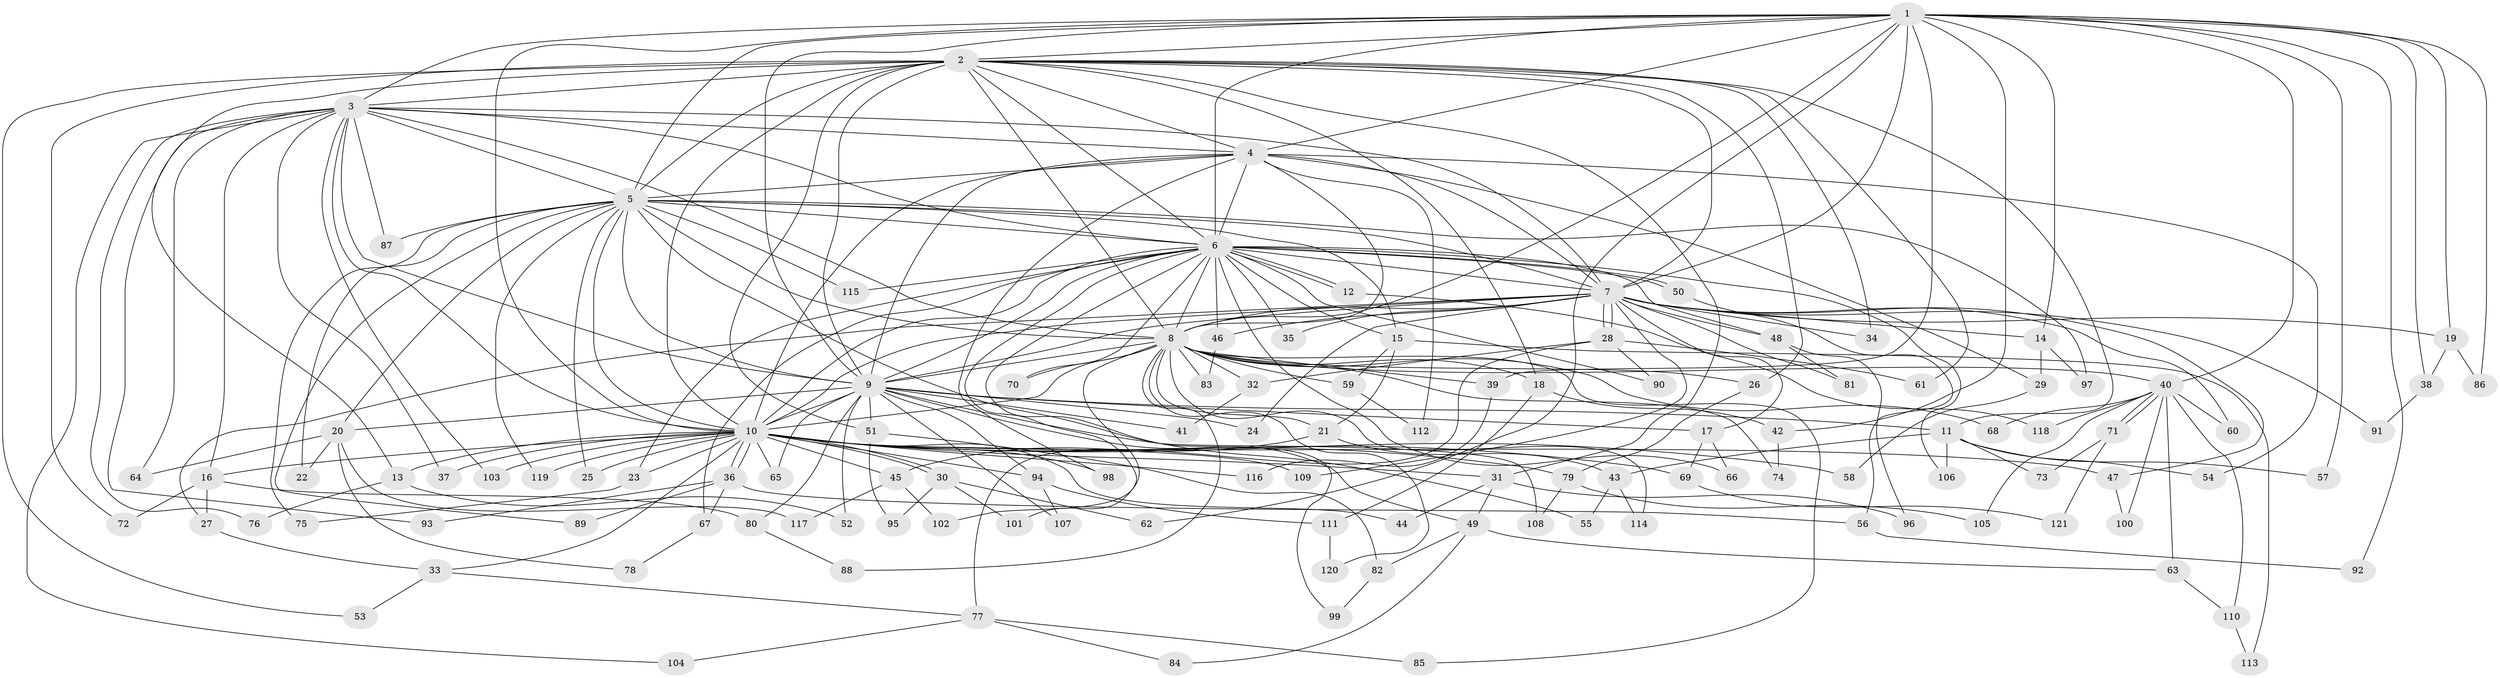 // coarse degree distribution, {22: 0.0273972602739726, 17: 0.0136986301369863, 14: 0.0136986301369863, 11: 0.0410958904109589, 10: 0.0410958904109589, 19: 0.0136986301369863, 31: 0.0136986301369863, 7: 0.0410958904109589, 2: 0.4520547945205479, 4: 0.0821917808219178, 5: 0.0410958904109589, 3: 0.1917808219178082, 1: 0.0273972602739726}
// Generated by graph-tools (version 1.1) at 2025/49/03/04/25 22:49:56]
// undirected, 121 vertices, 267 edges
graph export_dot {
  node [color=gray90,style=filled];
  1;
  2;
  3;
  4;
  5;
  6;
  7;
  8;
  9;
  10;
  11;
  12;
  13;
  14;
  15;
  16;
  17;
  18;
  19;
  20;
  21;
  22;
  23;
  24;
  25;
  26;
  27;
  28;
  29;
  30;
  31;
  32;
  33;
  34;
  35;
  36;
  37;
  38;
  39;
  40;
  41;
  42;
  43;
  44;
  45;
  46;
  47;
  48;
  49;
  50;
  51;
  52;
  53;
  54;
  55;
  56;
  57;
  58;
  59;
  60;
  61;
  62;
  63;
  64;
  65;
  66;
  67;
  68;
  69;
  70;
  71;
  72;
  73;
  74;
  75;
  76;
  77;
  78;
  79;
  80;
  81;
  82;
  83;
  84;
  85;
  86;
  87;
  88;
  89;
  90;
  91;
  92;
  93;
  94;
  95;
  96;
  97;
  98;
  99;
  100;
  101;
  102;
  103;
  104;
  105;
  106;
  107;
  108;
  109;
  110;
  111;
  112;
  113;
  114;
  115;
  116;
  117;
  118;
  119;
  120;
  121;
  1 -- 2;
  1 -- 3;
  1 -- 4;
  1 -- 5;
  1 -- 6;
  1 -- 7;
  1 -- 8;
  1 -- 9;
  1 -- 10;
  1 -- 14;
  1 -- 19;
  1 -- 38;
  1 -- 39;
  1 -- 40;
  1 -- 42;
  1 -- 57;
  1 -- 62;
  1 -- 86;
  1 -- 92;
  2 -- 3;
  2 -- 4;
  2 -- 5;
  2 -- 6;
  2 -- 7;
  2 -- 8;
  2 -- 9;
  2 -- 10;
  2 -- 11;
  2 -- 13;
  2 -- 18;
  2 -- 26;
  2 -- 31;
  2 -- 34;
  2 -- 51;
  2 -- 53;
  2 -- 61;
  2 -- 72;
  3 -- 4;
  3 -- 5;
  3 -- 6;
  3 -- 7;
  3 -- 8;
  3 -- 9;
  3 -- 10;
  3 -- 16;
  3 -- 37;
  3 -- 64;
  3 -- 76;
  3 -- 87;
  3 -- 93;
  3 -- 103;
  3 -- 104;
  4 -- 5;
  4 -- 6;
  4 -- 7;
  4 -- 8;
  4 -- 9;
  4 -- 10;
  4 -- 29;
  4 -- 54;
  4 -- 98;
  4 -- 112;
  5 -- 6;
  5 -- 7;
  5 -- 8;
  5 -- 9;
  5 -- 10;
  5 -- 15;
  5 -- 20;
  5 -- 22;
  5 -- 25;
  5 -- 55;
  5 -- 75;
  5 -- 87;
  5 -- 89;
  5 -- 97;
  5 -- 115;
  5 -- 119;
  6 -- 7;
  6 -- 8;
  6 -- 9;
  6 -- 10;
  6 -- 12;
  6 -- 12;
  6 -- 15;
  6 -- 23;
  6 -- 35;
  6 -- 46;
  6 -- 48;
  6 -- 50;
  6 -- 50;
  6 -- 66;
  6 -- 67;
  6 -- 70;
  6 -- 90;
  6 -- 99;
  6 -- 101;
  6 -- 106;
  6 -- 115;
  7 -- 8;
  7 -- 9;
  7 -- 10;
  7 -- 14;
  7 -- 17;
  7 -- 19;
  7 -- 24;
  7 -- 27;
  7 -- 28;
  7 -- 28;
  7 -- 34;
  7 -- 35;
  7 -- 46;
  7 -- 47;
  7 -- 48;
  7 -- 60;
  7 -- 81;
  7 -- 91;
  7 -- 109;
  8 -- 9;
  8 -- 10;
  8 -- 18;
  8 -- 21;
  8 -- 26;
  8 -- 32;
  8 -- 39;
  8 -- 40;
  8 -- 59;
  8 -- 68;
  8 -- 70;
  8 -- 74;
  8 -- 83;
  8 -- 85;
  8 -- 88;
  8 -- 102;
  8 -- 114;
  8 -- 120;
  9 -- 10;
  9 -- 11;
  9 -- 17;
  9 -- 20;
  9 -- 24;
  9 -- 41;
  9 -- 49;
  9 -- 51;
  9 -- 52;
  9 -- 65;
  9 -- 80;
  9 -- 94;
  9 -- 107;
  9 -- 108;
  10 -- 13;
  10 -- 16;
  10 -- 23;
  10 -- 25;
  10 -- 30;
  10 -- 30;
  10 -- 31;
  10 -- 33;
  10 -- 36;
  10 -- 36;
  10 -- 37;
  10 -- 44;
  10 -- 45;
  10 -- 47;
  10 -- 58;
  10 -- 65;
  10 -- 69;
  10 -- 79;
  10 -- 94;
  10 -- 98;
  10 -- 103;
  10 -- 109;
  10 -- 116;
  10 -- 119;
  11 -- 43;
  11 -- 54;
  11 -- 57;
  11 -- 73;
  11 -- 106;
  12 -- 118;
  13 -- 52;
  13 -- 76;
  14 -- 29;
  14 -- 97;
  15 -- 21;
  15 -- 59;
  15 -- 113;
  16 -- 27;
  16 -- 72;
  16 -- 80;
  17 -- 66;
  17 -- 69;
  18 -- 42;
  18 -- 111;
  19 -- 38;
  19 -- 86;
  20 -- 22;
  20 -- 64;
  20 -- 78;
  20 -- 117;
  21 -- 43;
  21 -- 45;
  23 -- 75;
  26 -- 79;
  27 -- 33;
  28 -- 32;
  28 -- 61;
  28 -- 77;
  28 -- 90;
  29 -- 58;
  30 -- 62;
  30 -- 95;
  30 -- 101;
  31 -- 44;
  31 -- 49;
  31 -- 96;
  32 -- 41;
  33 -- 53;
  33 -- 77;
  36 -- 56;
  36 -- 67;
  36 -- 89;
  36 -- 93;
  38 -- 91;
  39 -- 116;
  40 -- 60;
  40 -- 63;
  40 -- 68;
  40 -- 71;
  40 -- 71;
  40 -- 100;
  40 -- 105;
  40 -- 110;
  40 -- 118;
  42 -- 74;
  43 -- 55;
  43 -- 114;
  45 -- 102;
  45 -- 117;
  46 -- 83;
  47 -- 100;
  48 -- 81;
  48 -- 96;
  49 -- 63;
  49 -- 82;
  49 -- 84;
  50 -- 56;
  51 -- 82;
  51 -- 95;
  56 -- 92;
  59 -- 112;
  63 -- 110;
  67 -- 78;
  69 -- 121;
  71 -- 73;
  71 -- 121;
  77 -- 84;
  77 -- 85;
  77 -- 104;
  79 -- 105;
  79 -- 108;
  80 -- 88;
  82 -- 99;
  94 -- 107;
  94 -- 111;
  110 -- 113;
  111 -- 120;
}
